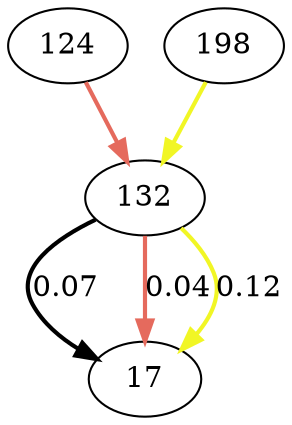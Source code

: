 digraph  {
124;
132;
17;
198;
124 -> 132  [color="#e56a5d", key=0, penwidth=2];
132 -> 17  [color=black, key=0, label="0.07", penwidth=2];
132 -> 17  [color="#e56a5d", key=1, label="0.04", penwidth=2];
132 -> 17  [color="#f1f625", key=2, label="0.12", penwidth=2];
198 -> 132  [color="#f1f625", key=0, penwidth=2];
}
